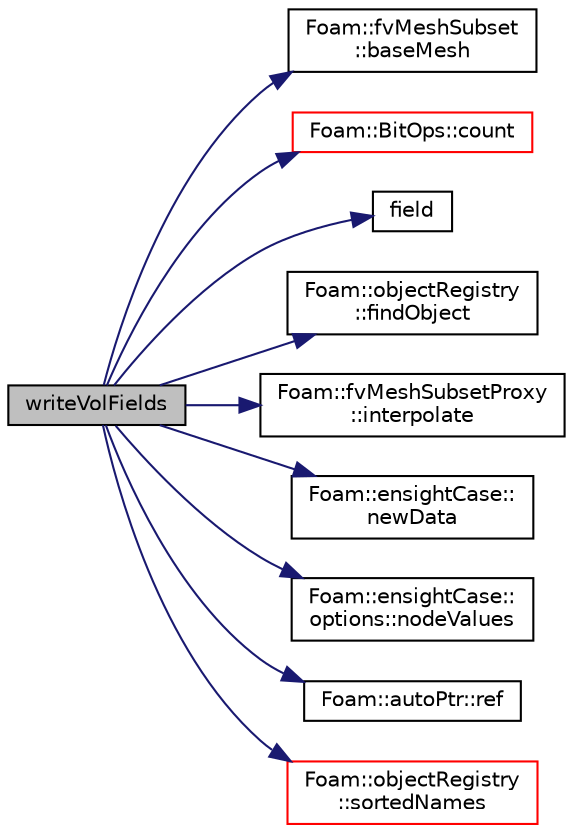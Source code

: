 digraph "writeVolFields"
{
  bgcolor="transparent";
  edge [fontname="Helvetica",fontsize="10",labelfontname="Helvetica",labelfontsize="10"];
  node [fontname="Helvetica",fontsize="10",shape=record];
  rankdir="LR";
  Node1 [label="writeVolFields",height=0.2,width=0.4,color="black", fillcolor="grey75", style="filled" fontcolor="black"];
  Node1 -> Node2 [color="midnightblue",fontsize="10",style="solid",fontname="Helvetica"];
  Node2 [label="Foam::fvMeshSubset\l::baseMesh",height=0.2,width=0.4,color="black",URL="$classFoam_1_1fvMeshSubset.html#a5712012cb7e5469243be167e1016fbd0",tooltip="Original mesh. "];
  Node1 -> Node3 [color="midnightblue",fontsize="10",style="solid",fontname="Helvetica"];
  Node3 [label="Foam::BitOps::count",height=0.2,width=0.4,color="red",URL="$namespaceFoam_1_1BitOps.html#ab3084f7a6abc6e68ab76aa3465ed0fb0",tooltip="Count number of &#39;true&#39; entries. "];
  Node1 -> Node4 [color="midnightblue",fontsize="10",style="solid",fontname="Helvetica"];
  Node4 [label="field",height=0.2,width=0.4,color="black",URL="$combustion_2reactingFoam_2setRDeltaT_8H.html#a9698eee39c0e58c7c0df6fe1a4cc3168"];
  Node1 -> Node5 [color="midnightblue",fontsize="10",style="solid",fontname="Helvetica"];
  Node5 [label="Foam::objectRegistry\l::findObject",height=0.2,width=0.4,color="black",URL="$classFoam_1_1objectRegistry.html#a0f87f2f85d5e4e14e14c9c9f95a15296",tooltip="Return const pointer to the object of the given Type. "];
  Node1 -> Node6 [color="midnightblue",fontsize="10",style="solid",fontname="Helvetica"];
  Node6 [label="Foam::fvMeshSubsetProxy\l::interpolate",height=0.2,width=0.4,color="black",URL="$classFoam_1_1fvMeshSubsetProxy.html#acdddbc90cba2cd4677d16b392d4a0cac",tooltip="Wrapper for field or the subsetted field. "];
  Node1 -> Node7 [color="midnightblue",fontsize="10",style="solid",fontname="Helvetica"];
  Node7 [label="Foam::ensightCase::\lnewData",height=0.2,width=0.4,color="black",URL="$classFoam_1_1ensightCase.html#af197d6fac3758a972430b9d5ca6c9eca",tooltip="Open stream for new data file (on master), with current index. "];
  Node1 -> Node8 [color="midnightblue",fontsize="10",style="solid",fontname="Helvetica"];
  Node8 [label="Foam::ensightCase::\loptions::nodeValues",height=0.2,width=0.4,color="black",URL="$classFoam_1_1ensightCase_1_1options.html#abfd925ab38dff12aed67838212e5d473",tooltip="Use values per nodes instead of per element. "];
  Node1 -> Node9 [color="midnightblue",fontsize="10",style="solid",fontname="Helvetica"];
  Node9 [label="Foam::autoPtr::ref",height=0.2,width=0.4,color="black",URL="$classFoam_1_1autoPtr.html#a355da090b61b5b48e7435dec5942b7e9",tooltip="Return reference to the managed object without nullptr checking. "];
  Node1 -> Node10 [color="midnightblue",fontsize="10",style="solid",fontname="Helvetica"];
  Node10 [label="Foam::objectRegistry\l::sortedNames",height=0.2,width=0.4,color="red",URL="$classFoam_1_1objectRegistry.html#a1ec03641fa2e14424c78fad063e84d6d",tooltip="The sorted names of all objects. "];
}
